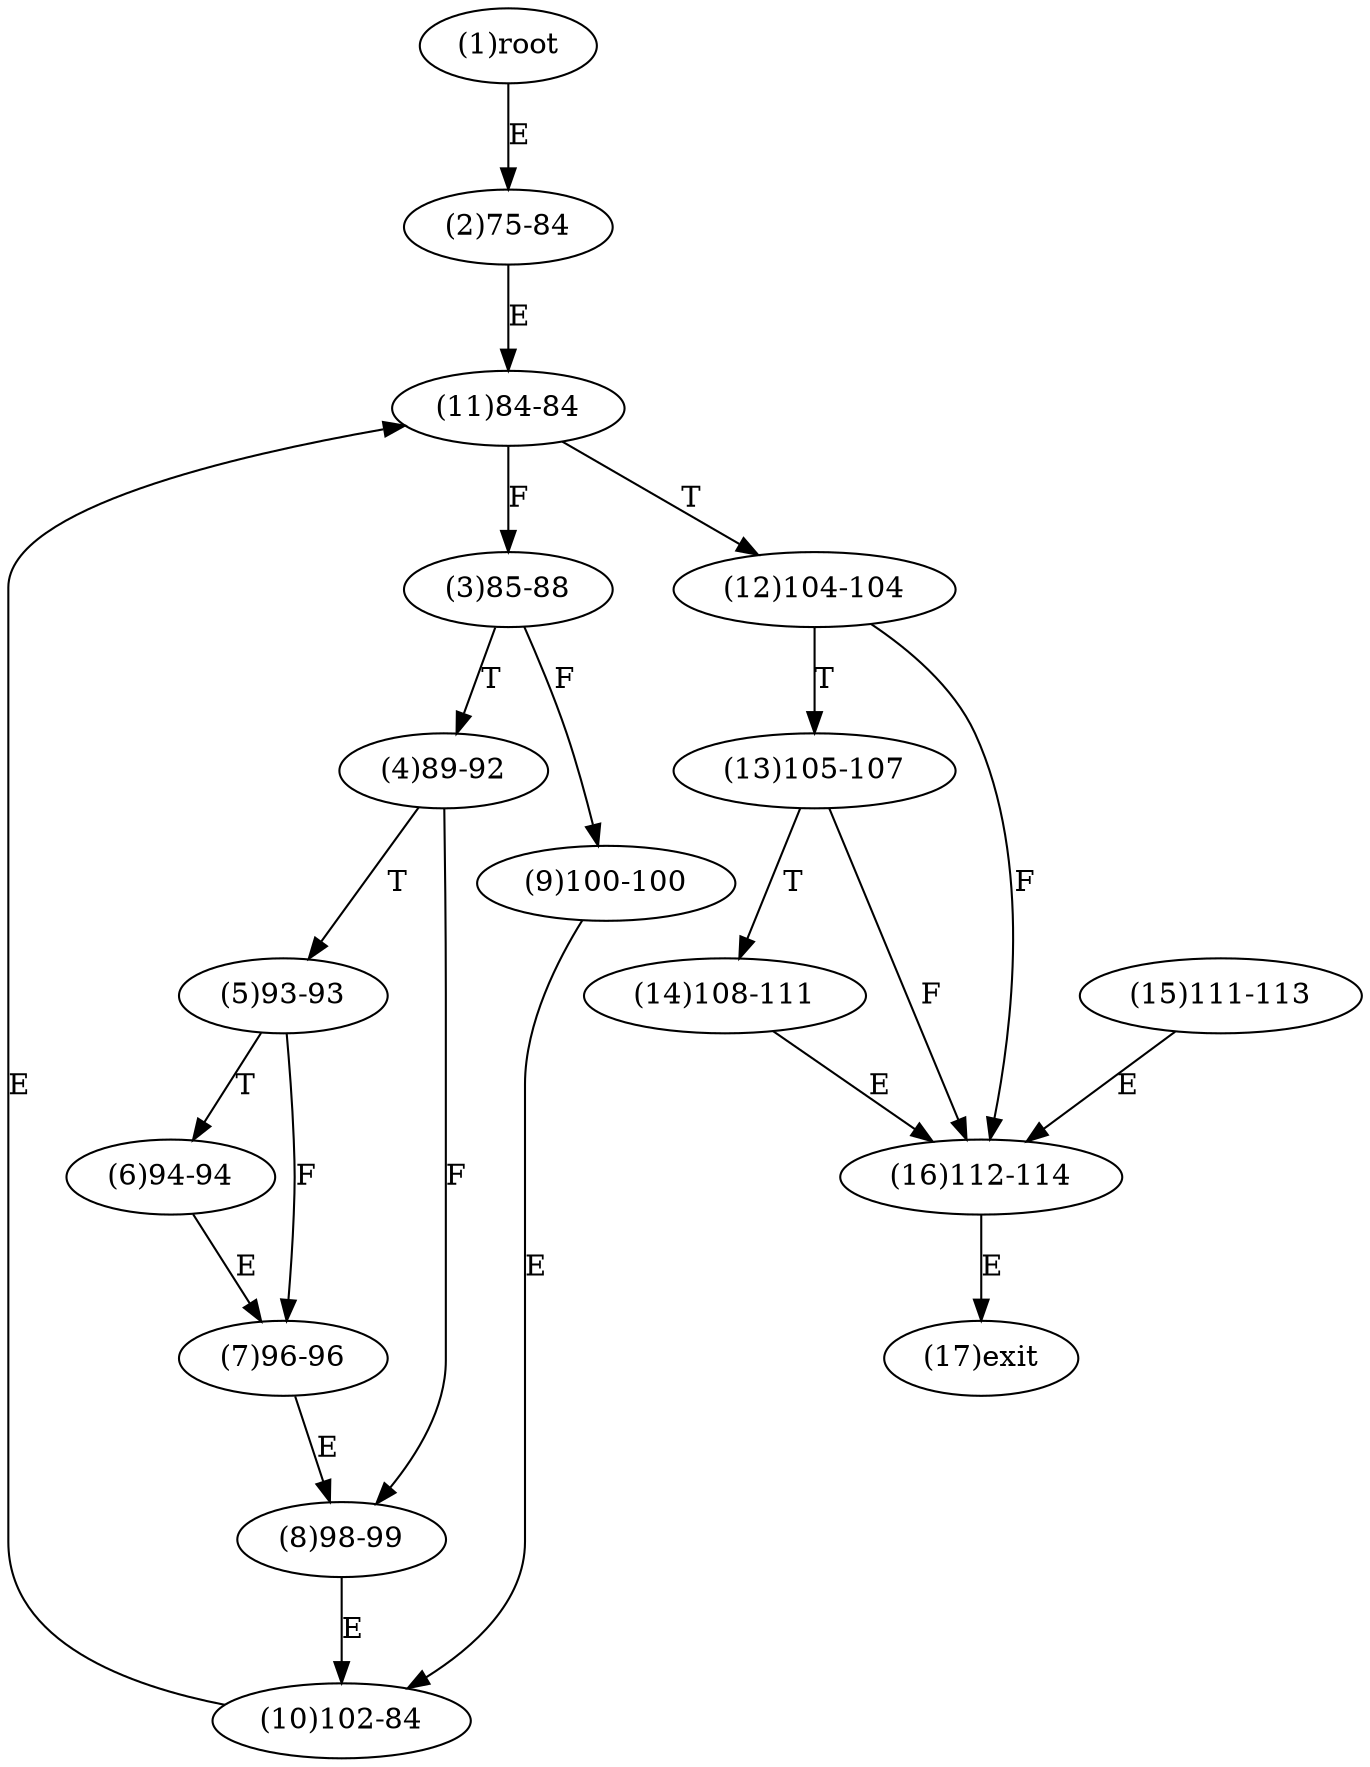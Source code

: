 digraph "" { 
1[ label="(1)root"];
2[ label="(2)75-84"];
3[ label="(3)85-88"];
4[ label="(4)89-92"];
5[ label="(5)93-93"];
6[ label="(6)94-94"];
7[ label="(7)96-96"];
8[ label="(8)98-99"];
9[ label="(9)100-100"];
10[ label="(10)102-84"];
11[ label="(11)84-84"];
12[ label="(12)104-104"];
13[ label="(13)105-107"];
14[ label="(14)108-111"];
15[ label="(15)111-113"];
17[ label="(17)exit"];
16[ label="(16)112-114"];
1->2[ label="E"];
2->11[ label="E"];
3->9[ label="F"];
3->4[ label="T"];
4->8[ label="F"];
4->5[ label="T"];
5->7[ label="F"];
5->6[ label="T"];
6->7[ label="E"];
7->8[ label="E"];
8->10[ label="E"];
9->10[ label="E"];
10->11[ label="E"];
11->3[ label="F"];
11->12[ label="T"];
12->16[ label="F"];
12->13[ label="T"];
13->16[ label="F"];
13->14[ label="T"];
14->16[ label="E"];
15->16[ label="E"];
16->17[ label="E"];
}